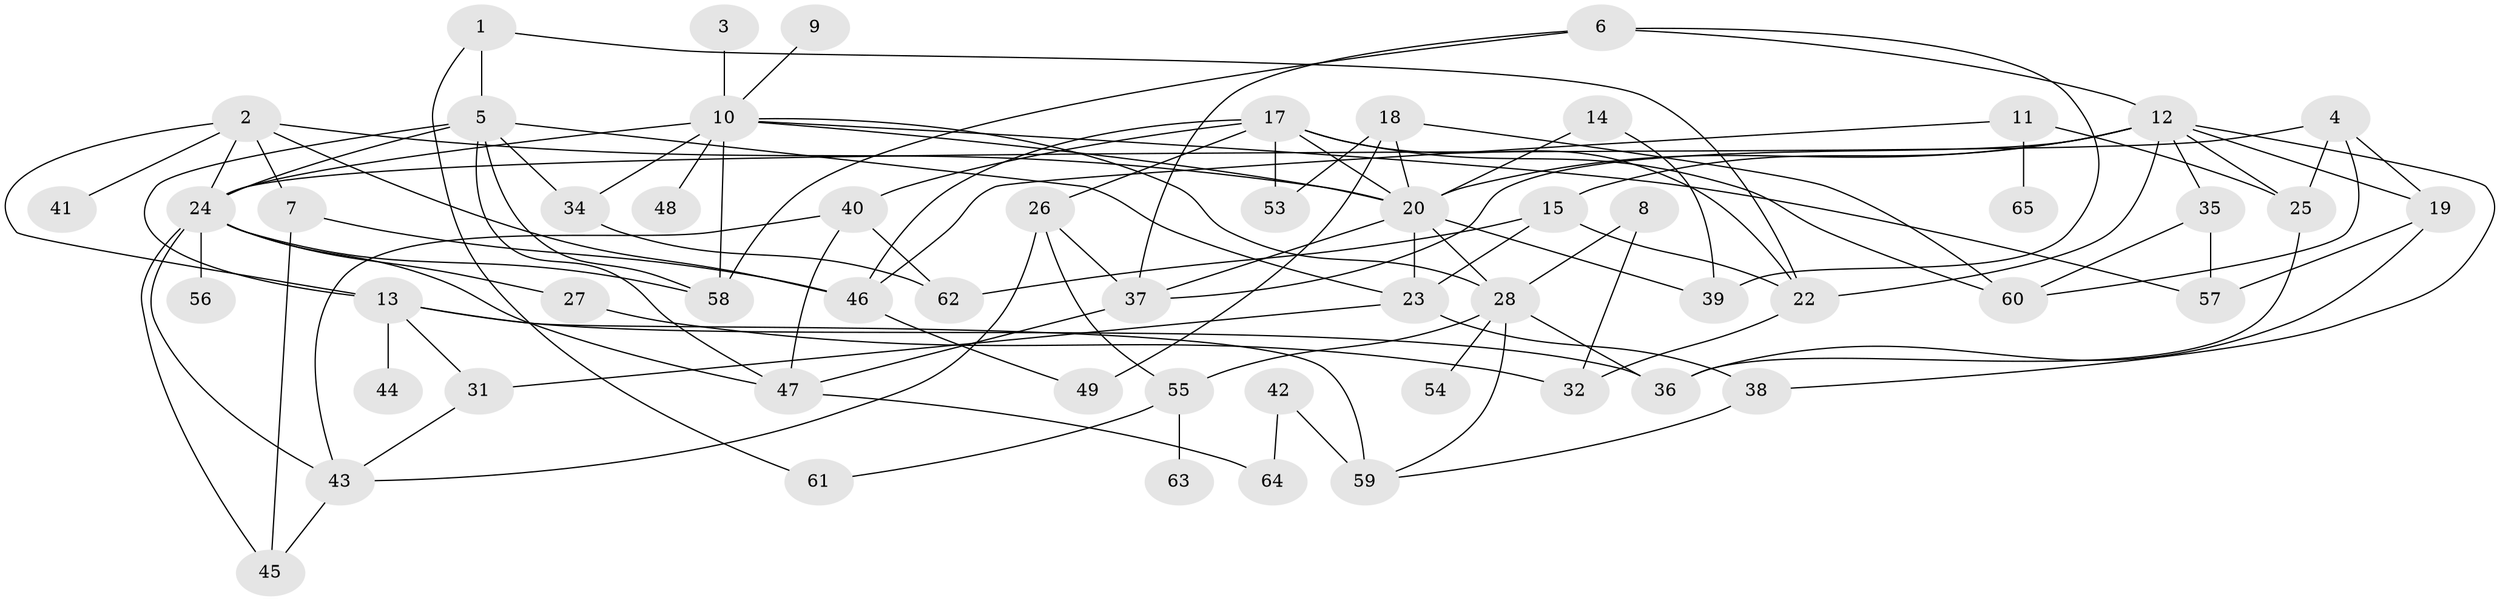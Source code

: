 // original degree distribution, {3: 0.23809523809523808, 2: 0.19047619047619047, 5: 0.1619047619047619, 1: 0.13333333333333333, 6: 0.02857142857142857, 0: 0.0761904761904762, 4: 0.1523809523809524, 7: 0.009523809523809525, 9: 0.009523809523809525}
// Generated by graph-tools (version 1.1) at 2025/48/03/04/25 22:48:14]
// undirected, 57 vertices, 107 edges
graph export_dot {
  node [color=gray90,style=filled];
  1;
  2;
  3;
  4;
  5;
  6;
  7;
  8;
  9;
  10;
  11;
  12;
  13;
  14;
  15;
  17;
  18;
  19;
  20;
  22;
  23;
  24;
  25;
  26;
  27;
  28;
  31;
  32;
  34;
  35;
  36;
  37;
  38;
  39;
  40;
  41;
  42;
  43;
  44;
  45;
  46;
  47;
  48;
  49;
  53;
  54;
  55;
  56;
  57;
  58;
  59;
  60;
  61;
  62;
  63;
  64;
  65;
  1 -- 5 [weight=1.0];
  1 -- 22 [weight=1.0];
  1 -- 61 [weight=1.0];
  2 -- 7 [weight=1.0];
  2 -- 13 [weight=1.0];
  2 -- 20 [weight=1.0];
  2 -- 24 [weight=1.0];
  2 -- 41 [weight=1.0];
  2 -- 46 [weight=1.0];
  3 -- 10 [weight=2.0];
  4 -- 19 [weight=1.0];
  4 -- 24 [weight=1.0];
  4 -- 25 [weight=1.0];
  4 -- 60 [weight=1.0];
  5 -- 13 [weight=1.0];
  5 -- 23 [weight=1.0];
  5 -- 24 [weight=1.0];
  5 -- 34 [weight=1.0];
  5 -- 47 [weight=1.0];
  5 -- 58 [weight=1.0];
  6 -- 12 [weight=1.0];
  6 -- 37 [weight=1.0];
  6 -- 39 [weight=1.0];
  6 -- 58 [weight=1.0];
  7 -- 45 [weight=1.0];
  7 -- 46 [weight=1.0];
  8 -- 28 [weight=1.0];
  8 -- 32 [weight=1.0];
  9 -- 10 [weight=1.0];
  10 -- 20 [weight=1.0];
  10 -- 24 [weight=1.0];
  10 -- 28 [weight=2.0];
  10 -- 34 [weight=1.0];
  10 -- 48 [weight=1.0];
  10 -- 57 [weight=1.0];
  10 -- 58 [weight=2.0];
  11 -- 25 [weight=1.0];
  11 -- 46 [weight=1.0];
  11 -- 65 [weight=1.0];
  12 -- 15 [weight=1.0];
  12 -- 19 [weight=1.0];
  12 -- 20 [weight=1.0];
  12 -- 22 [weight=1.0];
  12 -- 25 [weight=1.0];
  12 -- 35 [weight=1.0];
  12 -- 37 [weight=1.0];
  12 -- 38 [weight=1.0];
  13 -- 31 [weight=1.0];
  13 -- 36 [weight=1.0];
  13 -- 44 [weight=1.0];
  13 -- 59 [weight=1.0];
  14 -- 20 [weight=1.0];
  14 -- 39 [weight=1.0];
  15 -- 22 [weight=1.0];
  15 -- 23 [weight=1.0];
  15 -- 62 [weight=1.0];
  17 -- 20 [weight=1.0];
  17 -- 22 [weight=1.0];
  17 -- 26 [weight=1.0];
  17 -- 40 [weight=1.0];
  17 -- 46 [weight=1.0];
  17 -- 53 [weight=1.0];
  17 -- 60 [weight=1.0];
  18 -- 20 [weight=1.0];
  18 -- 49 [weight=1.0];
  18 -- 53 [weight=1.0];
  18 -- 60 [weight=1.0];
  19 -- 36 [weight=1.0];
  19 -- 57 [weight=1.0];
  20 -- 23 [weight=1.0];
  20 -- 28 [weight=1.0];
  20 -- 37 [weight=1.0];
  20 -- 39 [weight=1.0];
  22 -- 32 [weight=1.0];
  23 -- 31 [weight=1.0];
  23 -- 38 [weight=1.0];
  24 -- 27 [weight=1.0];
  24 -- 43 [weight=1.0];
  24 -- 45 [weight=1.0];
  24 -- 47 [weight=1.0];
  24 -- 56 [weight=1.0];
  24 -- 58 [weight=1.0];
  25 -- 36 [weight=1.0];
  26 -- 37 [weight=1.0];
  26 -- 43 [weight=1.0];
  26 -- 55 [weight=1.0];
  27 -- 32 [weight=1.0];
  28 -- 36 [weight=2.0];
  28 -- 54 [weight=2.0];
  28 -- 55 [weight=1.0];
  28 -- 59 [weight=1.0];
  31 -- 43 [weight=1.0];
  34 -- 62 [weight=1.0];
  35 -- 57 [weight=1.0];
  35 -- 60 [weight=1.0];
  37 -- 47 [weight=1.0];
  38 -- 59 [weight=1.0];
  40 -- 43 [weight=1.0];
  40 -- 47 [weight=1.0];
  40 -- 62 [weight=1.0];
  42 -- 59 [weight=1.0];
  42 -- 64 [weight=1.0];
  43 -- 45 [weight=1.0];
  46 -- 49 [weight=1.0];
  47 -- 64 [weight=1.0];
  55 -- 61 [weight=1.0];
  55 -- 63 [weight=1.0];
}
